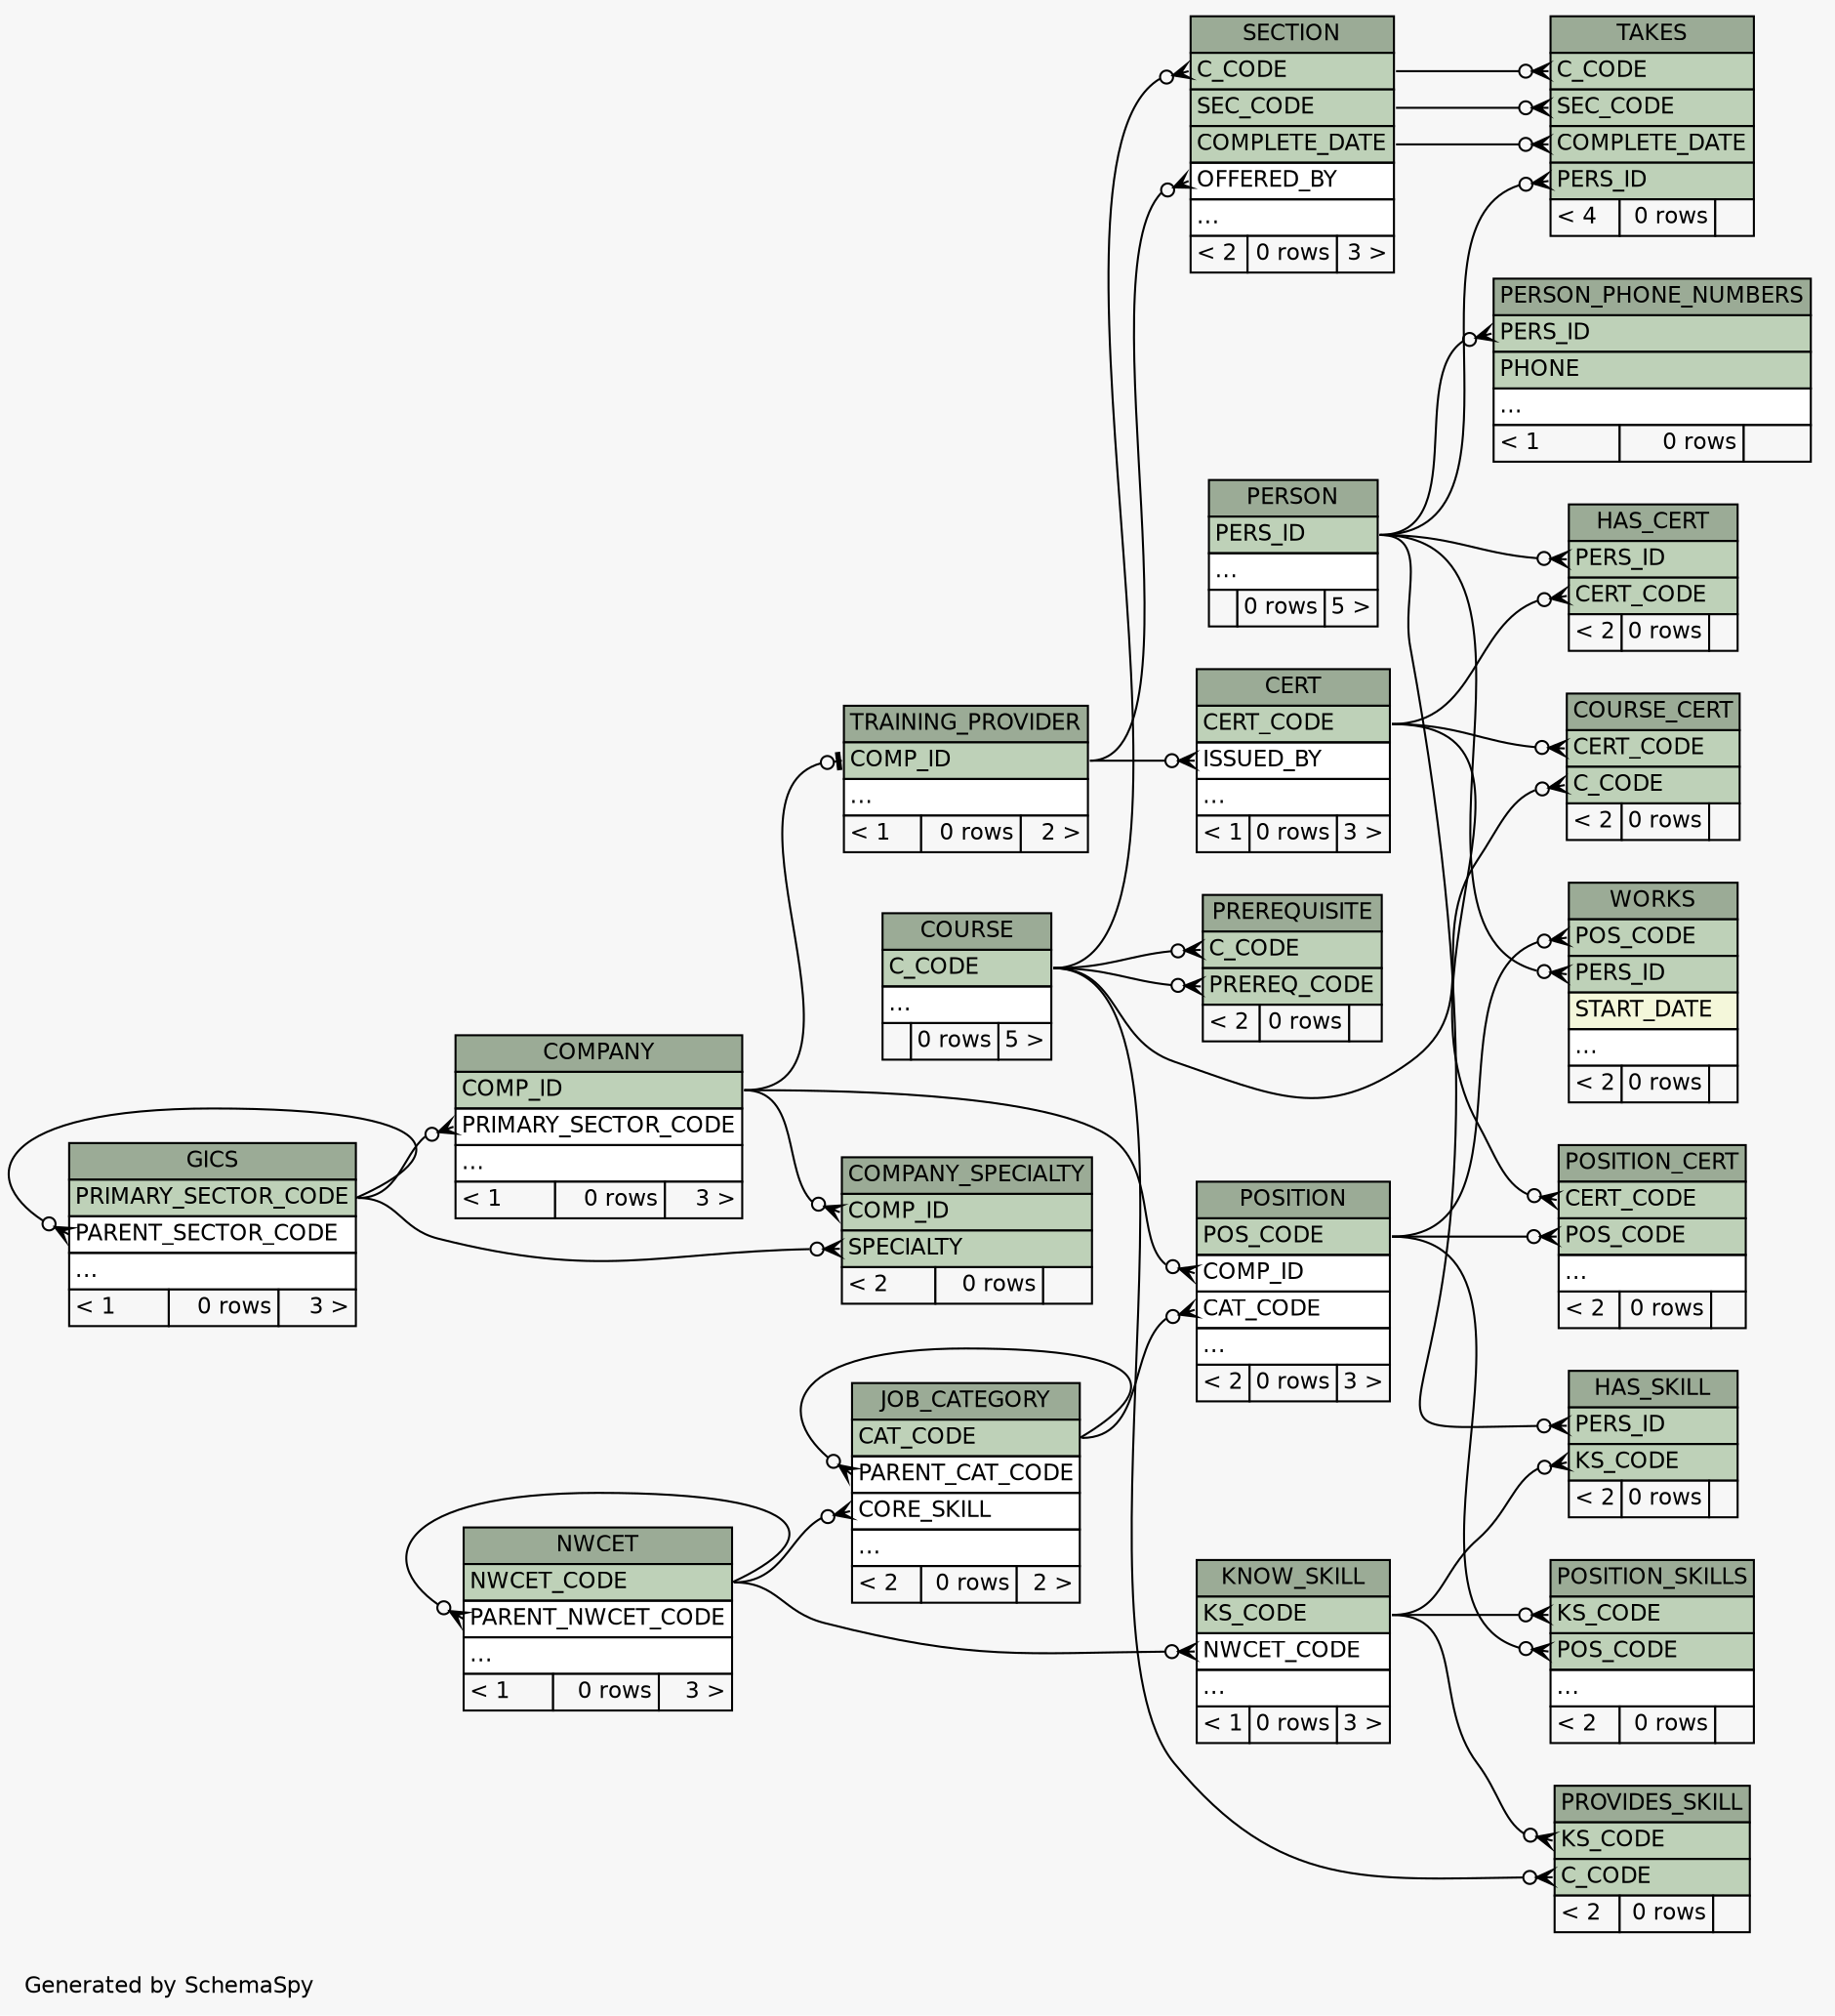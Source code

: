 // dot 2.38.0 on Linux 4.10.0-38-generic
// SchemaSpy rev 590
digraph "compactRelationshipsDiagram" {
  graph [
    rankdir="RL"
    bgcolor="#f7f7f7"
    label="\nGenerated by SchemaSpy"
    labeljust="l"
    nodesep="0.18"
    ranksep="0.46"
    fontname="Helvetica"
    fontsize="11"
  ];
  node [
    fontname="Helvetica"
    fontsize="11"
    shape="plaintext"
  ];
  edge [
    arrowsize="0.8"
  ];
  "CERT" [
    label=<
    <TABLE BORDER="0" CELLBORDER="1" CELLSPACING="0" BGCOLOR="#ffffff">
      <TR><TD COLSPAN="3" BGCOLOR="#9bab96" ALIGN="CENTER">CERT</TD></TR>
      <TR><TD PORT="CERT_CODE" COLSPAN="3" BGCOLOR="#bed1b8" ALIGN="LEFT">CERT_CODE</TD></TR>
      <TR><TD PORT="ISSUED_BY" COLSPAN="3" ALIGN="LEFT">ISSUED_BY</TD></TR>
      <TR><TD PORT="elipses" COLSPAN="3" ALIGN="LEFT">...</TD></TR>
      <TR><TD ALIGN="LEFT" BGCOLOR="#f7f7f7">&lt; 1</TD><TD ALIGN="RIGHT" BGCOLOR="#f7f7f7">0 rows</TD><TD ALIGN="RIGHT" BGCOLOR="#f7f7f7">3 &gt;</TD></TR>
    </TABLE>>
    URL="tables/CERT.html"
    tooltip="CERT"
  ];
  "COMPANY" [
    label=<
    <TABLE BORDER="0" CELLBORDER="1" CELLSPACING="0" BGCOLOR="#ffffff">
      <TR><TD COLSPAN="3" BGCOLOR="#9bab96" ALIGN="CENTER">COMPANY</TD></TR>
      <TR><TD PORT="COMP_ID" COLSPAN="3" BGCOLOR="#bed1b8" ALIGN="LEFT">COMP_ID</TD></TR>
      <TR><TD PORT="PRIMARY_SECTOR_CODE" COLSPAN="3" ALIGN="LEFT">PRIMARY_SECTOR_CODE</TD></TR>
      <TR><TD PORT="elipses" COLSPAN="3" ALIGN="LEFT">...</TD></TR>
      <TR><TD ALIGN="LEFT" BGCOLOR="#f7f7f7">&lt; 1</TD><TD ALIGN="RIGHT" BGCOLOR="#f7f7f7">0 rows</TD><TD ALIGN="RIGHT" BGCOLOR="#f7f7f7">3 &gt;</TD></TR>
    </TABLE>>
    URL="tables/COMPANY.html"
    tooltip="COMPANY"
  ];
  "COMPANY_SPECIALTY" [
    label=<
    <TABLE BORDER="0" CELLBORDER="1" CELLSPACING="0" BGCOLOR="#ffffff">
      <TR><TD COLSPAN="3" BGCOLOR="#9bab96" ALIGN="CENTER">COMPANY_SPECIALTY</TD></TR>
      <TR><TD PORT="COMP_ID" COLSPAN="3" BGCOLOR="#bed1b8" ALIGN="LEFT">COMP_ID</TD></TR>
      <TR><TD PORT="SPECIALTY" COLSPAN="3" BGCOLOR="#bed1b8" ALIGN="LEFT">SPECIALTY</TD></TR>
      <TR><TD ALIGN="LEFT" BGCOLOR="#f7f7f7">&lt; 2</TD><TD ALIGN="RIGHT" BGCOLOR="#f7f7f7">0 rows</TD><TD ALIGN="RIGHT" BGCOLOR="#f7f7f7">  </TD></TR>
    </TABLE>>
    URL="tables/COMPANY_SPECIALTY.html"
    tooltip="COMPANY_SPECIALTY"
  ];
  "COURSE" [
    label=<
    <TABLE BORDER="0" CELLBORDER="1" CELLSPACING="0" BGCOLOR="#ffffff">
      <TR><TD COLSPAN="3" BGCOLOR="#9bab96" ALIGN="CENTER">COURSE</TD></TR>
      <TR><TD PORT="C_CODE" COLSPAN="3" BGCOLOR="#bed1b8" ALIGN="LEFT">C_CODE</TD></TR>
      <TR><TD PORT="elipses" COLSPAN="3" ALIGN="LEFT">...</TD></TR>
      <TR><TD ALIGN="LEFT" BGCOLOR="#f7f7f7">  </TD><TD ALIGN="RIGHT" BGCOLOR="#f7f7f7">0 rows</TD><TD ALIGN="RIGHT" BGCOLOR="#f7f7f7">5 &gt;</TD></TR>
    </TABLE>>
    URL="tables/COURSE.html"
    tooltip="COURSE"
  ];
  "COURSE_CERT" [
    label=<
    <TABLE BORDER="0" CELLBORDER="1" CELLSPACING="0" BGCOLOR="#ffffff">
      <TR><TD COLSPAN="3" BGCOLOR="#9bab96" ALIGN="CENTER">COURSE_CERT</TD></TR>
      <TR><TD PORT="CERT_CODE" COLSPAN="3" BGCOLOR="#bed1b8" ALIGN="LEFT">CERT_CODE</TD></TR>
      <TR><TD PORT="C_CODE" COLSPAN="3" BGCOLOR="#bed1b8" ALIGN="LEFT">C_CODE</TD></TR>
      <TR><TD ALIGN="LEFT" BGCOLOR="#f7f7f7">&lt; 2</TD><TD ALIGN="RIGHT" BGCOLOR="#f7f7f7">0 rows</TD><TD ALIGN="RIGHT" BGCOLOR="#f7f7f7">  </TD></TR>
    </TABLE>>
    URL="tables/COURSE_CERT.html"
    tooltip="COURSE_CERT"
  ];
  "GICS" [
    label=<
    <TABLE BORDER="0" CELLBORDER="1" CELLSPACING="0" BGCOLOR="#ffffff">
      <TR><TD COLSPAN="3" BGCOLOR="#9bab96" ALIGN="CENTER">GICS</TD></TR>
      <TR><TD PORT="PRIMARY_SECTOR_CODE" COLSPAN="3" BGCOLOR="#bed1b8" ALIGN="LEFT">PRIMARY_SECTOR_CODE</TD></TR>
      <TR><TD PORT="PARENT_SECTOR_CODE" COLSPAN="3" ALIGN="LEFT">PARENT_SECTOR_CODE</TD></TR>
      <TR><TD PORT="elipses" COLSPAN="3" ALIGN="LEFT">...</TD></TR>
      <TR><TD ALIGN="LEFT" BGCOLOR="#f7f7f7">&lt; 1</TD><TD ALIGN="RIGHT" BGCOLOR="#f7f7f7">0 rows</TD><TD ALIGN="RIGHT" BGCOLOR="#f7f7f7">3 &gt;</TD></TR>
    </TABLE>>
    URL="tables/GICS.html"
    tooltip="GICS"
  ];
  "HAS_CERT" [
    label=<
    <TABLE BORDER="0" CELLBORDER="1" CELLSPACING="0" BGCOLOR="#ffffff">
      <TR><TD COLSPAN="3" BGCOLOR="#9bab96" ALIGN="CENTER">HAS_CERT</TD></TR>
      <TR><TD PORT="PERS_ID" COLSPAN="3" BGCOLOR="#bed1b8" ALIGN="LEFT">PERS_ID</TD></TR>
      <TR><TD PORT="CERT_CODE" COLSPAN="3" BGCOLOR="#bed1b8" ALIGN="LEFT">CERT_CODE</TD></TR>
      <TR><TD ALIGN="LEFT" BGCOLOR="#f7f7f7">&lt; 2</TD><TD ALIGN="RIGHT" BGCOLOR="#f7f7f7">0 rows</TD><TD ALIGN="RIGHT" BGCOLOR="#f7f7f7">  </TD></TR>
    </TABLE>>
    URL="tables/HAS_CERT.html"
    tooltip="HAS_CERT"
  ];
  "HAS_SKILL" [
    label=<
    <TABLE BORDER="0" CELLBORDER="1" CELLSPACING="0" BGCOLOR="#ffffff">
      <TR><TD COLSPAN="3" BGCOLOR="#9bab96" ALIGN="CENTER">HAS_SKILL</TD></TR>
      <TR><TD PORT="PERS_ID" COLSPAN="3" BGCOLOR="#bed1b8" ALIGN="LEFT">PERS_ID</TD></TR>
      <TR><TD PORT="KS_CODE" COLSPAN="3" BGCOLOR="#bed1b8" ALIGN="LEFT">KS_CODE</TD></TR>
      <TR><TD ALIGN="LEFT" BGCOLOR="#f7f7f7">&lt; 2</TD><TD ALIGN="RIGHT" BGCOLOR="#f7f7f7">0 rows</TD><TD ALIGN="RIGHT" BGCOLOR="#f7f7f7">  </TD></TR>
    </TABLE>>
    URL="tables/HAS_SKILL.html"
    tooltip="HAS_SKILL"
  ];
  "JOB_CATEGORY" [
    label=<
    <TABLE BORDER="0" CELLBORDER="1" CELLSPACING="0" BGCOLOR="#ffffff">
      <TR><TD COLSPAN="3" BGCOLOR="#9bab96" ALIGN="CENTER">JOB_CATEGORY</TD></TR>
      <TR><TD PORT="CAT_CODE" COLSPAN="3" BGCOLOR="#bed1b8" ALIGN="LEFT">CAT_CODE</TD></TR>
      <TR><TD PORT="PARENT_CAT_CODE" COLSPAN="3" ALIGN="LEFT">PARENT_CAT_CODE</TD></TR>
      <TR><TD PORT="CORE_SKILL" COLSPAN="3" ALIGN="LEFT">CORE_SKILL</TD></TR>
      <TR><TD PORT="elipses" COLSPAN="3" ALIGN="LEFT">...</TD></TR>
      <TR><TD ALIGN="LEFT" BGCOLOR="#f7f7f7">&lt; 2</TD><TD ALIGN="RIGHT" BGCOLOR="#f7f7f7">0 rows</TD><TD ALIGN="RIGHT" BGCOLOR="#f7f7f7">2 &gt;</TD></TR>
    </TABLE>>
    URL="tables/JOB_CATEGORY.html"
    tooltip="JOB_CATEGORY"
  ];
  "KNOW_SKILL" [
    label=<
    <TABLE BORDER="0" CELLBORDER="1" CELLSPACING="0" BGCOLOR="#ffffff">
      <TR><TD COLSPAN="3" BGCOLOR="#9bab96" ALIGN="CENTER">KNOW_SKILL</TD></TR>
      <TR><TD PORT="KS_CODE" COLSPAN="3" BGCOLOR="#bed1b8" ALIGN="LEFT">KS_CODE</TD></TR>
      <TR><TD PORT="NWCET_CODE" COLSPAN="3" ALIGN="LEFT">NWCET_CODE</TD></TR>
      <TR><TD PORT="elipses" COLSPAN="3" ALIGN="LEFT">...</TD></TR>
      <TR><TD ALIGN="LEFT" BGCOLOR="#f7f7f7">&lt; 1</TD><TD ALIGN="RIGHT" BGCOLOR="#f7f7f7">0 rows</TD><TD ALIGN="RIGHT" BGCOLOR="#f7f7f7">3 &gt;</TD></TR>
    </TABLE>>
    URL="tables/KNOW_SKILL.html"
    tooltip="KNOW_SKILL"
  ];
  "NWCET" [
    label=<
    <TABLE BORDER="0" CELLBORDER="1" CELLSPACING="0" BGCOLOR="#ffffff">
      <TR><TD COLSPAN="3" BGCOLOR="#9bab96" ALIGN="CENTER">NWCET</TD></TR>
      <TR><TD PORT="NWCET_CODE" COLSPAN="3" BGCOLOR="#bed1b8" ALIGN="LEFT">NWCET_CODE</TD></TR>
      <TR><TD PORT="PARENT_NWCET_CODE" COLSPAN="3" ALIGN="LEFT">PARENT_NWCET_CODE</TD></TR>
      <TR><TD PORT="elipses" COLSPAN="3" ALIGN="LEFT">...</TD></TR>
      <TR><TD ALIGN="LEFT" BGCOLOR="#f7f7f7">&lt; 1</TD><TD ALIGN="RIGHT" BGCOLOR="#f7f7f7">0 rows</TD><TD ALIGN="RIGHT" BGCOLOR="#f7f7f7">3 &gt;</TD></TR>
    </TABLE>>
    URL="tables/NWCET.html"
    tooltip="NWCET"
  ];
  "PERSON" [
    label=<
    <TABLE BORDER="0" CELLBORDER="1" CELLSPACING="0" BGCOLOR="#ffffff">
      <TR><TD COLSPAN="3" BGCOLOR="#9bab96" ALIGN="CENTER">PERSON</TD></TR>
      <TR><TD PORT="PERS_ID" COLSPAN="3" BGCOLOR="#bed1b8" ALIGN="LEFT">PERS_ID</TD></TR>
      <TR><TD PORT="elipses" COLSPAN="3" ALIGN="LEFT">...</TD></TR>
      <TR><TD ALIGN="LEFT" BGCOLOR="#f7f7f7">  </TD><TD ALIGN="RIGHT" BGCOLOR="#f7f7f7">0 rows</TD><TD ALIGN="RIGHT" BGCOLOR="#f7f7f7">5 &gt;</TD></TR>
    </TABLE>>
    URL="tables/PERSON.html"
    tooltip="PERSON"
  ];
  "PERSON_PHONE_NUMBERS" [
    label=<
    <TABLE BORDER="0" CELLBORDER="1" CELLSPACING="0" BGCOLOR="#ffffff">
      <TR><TD COLSPAN="3" BGCOLOR="#9bab96" ALIGN="CENTER">PERSON_PHONE_NUMBERS</TD></TR>
      <TR><TD PORT="PERS_ID" COLSPAN="3" BGCOLOR="#bed1b8" ALIGN="LEFT">PERS_ID</TD></TR>
      <TR><TD PORT="PHONE" COLSPAN="3" BGCOLOR="#bed1b8" ALIGN="LEFT">PHONE</TD></TR>
      <TR><TD PORT="elipses" COLSPAN="3" ALIGN="LEFT">...</TD></TR>
      <TR><TD ALIGN="LEFT" BGCOLOR="#f7f7f7">&lt; 1</TD><TD ALIGN="RIGHT" BGCOLOR="#f7f7f7">0 rows</TD><TD ALIGN="RIGHT" BGCOLOR="#f7f7f7">  </TD></TR>
    </TABLE>>
    URL="tables/PERSON_PHONE_NUMBERS.html"
    tooltip="PERSON_PHONE_NUMBERS"
  ];
  "POSITION" [
    label=<
    <TABLE BORDER="0" CELLBORDER="1" CELLSPACING="0" BGCOLOR="#ffffff">
      <TR><TD COLSPAN="3" BGCOLOR="#9bab96" ALIGN="CENTER">POSITION</TD></TR>
      <TR><TD PORT="POS_CODE" COLSPAN="3" BGCOLOR="#bed1b8" ALIGN="LEFT">POS_CODE</TD></TR>
      <TR><TD PORT="COMP_ID" COLSPAN="3" ALIGN="LEFT">COMP_ID</TD></TR>
      <TR><TD PORT="CAT_CODE" COLSPAN="3" ALIGN="LEFT">CAT_CODE</TD></TR>
      <TR><TD PORT="elipses" COLSPAN="3" ALIGN="LEFT">...</TD></TR>
      <TR><TD ALIGN="LEFT" BGCOLOR="#f7f7f7">&lt; 2</TD><TD ALIGN="RIGHT" BGCOLOR="#f7f7f7">0 rows</TD><TD ALIGN="RIGHT" BGCOLOR="#f7f7f7">3 &gt;</TD></TR>
    </TABLE>>
    URL="tables/POSITION.html"
    tooltip="POSITION"
  ];
  "POSITION_CERT" [
    label=<
    <TABLE BORDER="0" CELLBORDER="1" CELLSPACING="0" BGCOLOR="#ffffff">
      <TR><TD COLSPAN="3" BGCOLOR="#9bab96" ALIGN="CENTER">POSITION_CERT</TD></TR>
      <TR><TD PORT="CERT_CODE" COLSPAN="3" BGCOLOR="#bed1b8" ALIGN="LEFT">CERT_CODE</TD></TR>
      <TR><TD PORT="POS_CODE" COLSPAN="3" BGCOLOR="#bed1b8" ALIGN="LEFT">POS_CODE</TD></TR>
      <TR><TD PORT="elipses" COLSPAN="3" ALIGN="LEFT">...</TD></TR>
      <TR><TD ALIGN="LEFT" BGCOLOR="#f7f7f7">&lt; 2</TD><TD ALIGN="RIGHT" BGCOLOR="#f7f7f7">0 rows</TD><TD ALIGN="RIGHT" BGCOLOR="#f7f7f7">  </TD></TR>
    </TABLE>>
    URL="tables/POSITION_CERT.html"
    tooltip="POSITION_CERT"
  ];
  "POSITION_SKILLS" [
    label=<
    <TABLE BORDER="0" CELLBORDER="1" CELLSPACING="0" BGCOLOR="#ffffff">
      <TR><TD COLSPAN="3" BGCOLOR="#9bab96" ALIGN="CENTER">POSITION_SKILLS</TD></TR>
      <TR><TD PORT="KS_CODE" COLSPAN="3" BGCOLOR="#bed1b8" ALIGN="LEFT">KS_CODE</TD></TR>
      <TR><TD PORT="POS_CODE" COLSPAN="3" BGCOLOR="#bed1b8" ALIGN="LEFT">POS_CODE</TD></TR>
      <TR><TD PORT="elipses" COLSPAN="3" ALIGN="LEFT">...</TD></TR>
      <TR><TD ALIGN="LEFT" BGCOLOR="#f7f7f7">&lt; 2</TD><TD ALIGN="RIGHT" BGCOLOR="#f7f7f7">0 rows</TD><TD ALIGN="RIGHT" BGCOLOR="#f7f7f7">  </TD></TR>
    </TABLE>>
    URL="tables/POSITION_SKILLS.html"
    tooltip="POSITION_SKILLS"
  ];
  "PREREQUISITE" [
    label=<
    <TABLE BORDER="0" CELLBORDER="1" CELLSPACING="0" BGCOLOR="#ffffff">
      <TR><TD COLSPAN="3" BGCOLOR="#9bab96" ALIGN="CENTER">PREREQUISITE</TD></TR>
      <TR><TD PORT="C_CODE" COLSPAN="3" BGCOLOR="#bed1b8" ALIGN="LEFT">C_CODE</TD></TR>
      <TR><TD PORT="PREREQ_CODE" COLSPAN="3" BGCOLOR="#bed1b8" ALIGN="LEFT">PREREQ_CODE</TD></TR>
      <TR><TD ALIGN="LEFT" BGCOLOR="#f7f7f7">&lt; 2</TD><TD ALIGN="RIGHT" BGCOLOR="#f7f7f7">0 rows</TD><TD ALIGN="RIGHT" BGCOLOR="#f7f7f7">  </TD></TR>
    </TABLE>>
    URL="tables/PREREQUISITE.html"
    tooltip="PREREQUISITE"
  ];
  "PROVIDES_SKILL" [
    label=<
    <TABLE BORDER="0" CELLBORDER="1" CELLSPACING="0" BGCOLOR="#ffffff">
      <TR><TD COLSPAN="3" BGCOLOR="#9bab96" ALIGN="CENTER">PROVIDES_SKILL</TD></TR>
      <TR><TD PORT="KS_CODE" COLSPAN="3" BGCOLOR="#bed1b8" ALIGN="LEFT">KS_CODE</TD></TR>
      <TR><TD PORT="C_CODE" COLSPAN="3" BGCOLOR="#bed1b8" ALIGN="LEFT">C_CODE</TD></TR>
      <TR><TD ALIGN="LEFT" BGCOLOR="#f7f7f7">&lt; 2</TD><TD ALIGN="RIGHT" BGCOLOR="#f7f7f7">0 rows</TD><TD ALIGN="RIGHT" BGCOLOR="#f7f7f7">  </TD></TR>
    </TABLE>>
    URL="tables/PROVIDES_SKILL.html"
    tooltip="PROVIDES_SKILL"
  ];
  "SECTION" [
    label=<
    <TABLE BORDER="0" CELLBORDER="1" CELLSPACING="0" BGCOLOR="#ffffff">
      <TR><TD COLSPAN="3" BGCOLOR="#9bab96" ALIGN="CENTER">SECTION</TD></TR>
      <TR><TD PORT="C_CODE" COLSPAN="3" BGCOLOR="#bed1b8" ALIGN="LEFT">C_CODE</TD></TR>
      <TR><TD PORT="SEC_CODE" COLSPAN="3" BGCOLOR="#bed1b8" ALIGN="LEFT">SEC_CODE</TD></TR>
      <TR><TD PORT="COMPLETE_DATE" COLSPAN="3" BGCOLOR="#bed1b8" ALIGN="LEFT">COMPLETE_DATE</TD></TR>
      <TR><TD PORT="OFFERED_BY" COLSPAN="3" ALIGN="LEFT">OFFERED_BY</TD></TR>
      <TR><TD PORT="elipses" COLSPAN="3" ALIGN="LEFT">...</TD></TR>
      <TR><TD ALIGN="LEFT" BGCOLOR="#f7f7f7">&lt; 2</TD><TD ALIGN="RIGHT" BGCOLOR="#f7f7f7">0 rows</TD><TD ALIGN="RIGHT" BGCOLOR="#f7f7f7">3 &gt;</TD></TR>
    </TABLE>>
    URL="tables/SECTION.html"
    tooltip="SECTION"
  ];
  "TAKES" [
    label=<
    <TABLE BORDER="0" CELLBORDER="1" CELLSPACING="0" BGCOLOR="#ffffff">
      <TR><TD COLSPAN="3" BGCOLOR="#9bab96" ALIGN="CENTER">TAKES</TD></TR>
      <TR><TD PORT="C_CODE" COLSPAN="3" BGCOLOR="#bed1b8" ALIGN="LEFT">C_CODE</TD></TR>
      <TR><TD PORT="SEC_CODE" COLSPAN="3" BGCOLOR="#bed1b8" ALIGN="LEFT">SEC_CODE</TD></TR>
      <TR><TD PORT="COMPLETE_DATE" COLSPAN="3" BGCOLOR="#bed1b8" ALIGN="LEFT">COMPLETE_DATE</TD></TR>
      <TR><TD PORT="PERS_ID" COLSPAN="3" BGCOLOR="#bed1b8" ALIGN="LEFT">PERS_ID</TD></TR>
      <TR><TD ALIGN="LEFT" BGCOLOR="#f7f7f7">&lt; 4</TD><TD ALIGN="RIGHT" BGCOLOR="#f7f7f7">0 rows</TD><TD ALIGN="RIGHT" BGCOLOR="#f7f7f7">  </TD></TR>
    </TABLE>>
    URL="tables/TAKES.html"
    tooltip="TAKES"
  ];
  "TRAINING_PROVIDER" [
    label=<
    <TABLE BORDER="0" CELLBORDER="1" CELLSPACING="0" BGCOLOR="#ffffff">
      <TR><TD COLSPAN="3" BGCOLOR="#9bab96" ALIGN="CENTER">TRAINING_PROVIDER</TD></TR>
      <TR><TD PORT="COMP_ID" COLSPAN="3" BGCOLOR="#bed1b8" ALIGN="LEFT">COMP_ID</TD></TR>
      <TR><TD PORT="elipses" COLSPAN="3" ALIGN="LEFT">...</TD></TR>
      <TR><TD ALIGN="LEFT" BGCOLOR="#f7f7f7">&lt; 1</TD><TD ALIGN="RIGHT" BGCOLOR="#f7f7f7">0 rows</TD><TD ALIGN="RIGHT" BGCOLOR="#f7f7f7">2 &gt;</TD></TR>
    </TABLE>>
    URL="tables/TRAINING_PROVIDER.html"
    tooltip="TRAINING_PROVIDER"
  ];
  "WORKS" [
    label=<
    <TABLE BORDER="0" CELLBORDER="1" CELLSPACING="0" BGCOLOR="#ffffff">
      <TR><TD COLSPAN="3" BGCOLOR="#9bab96" ALIGN="CENTER">WORKS</TD></TR>
      <TR><TD PORT="POS_CODE" COLSPAN="3" BGCOLOR="#bed1b8" ALIGN="LEFT">POS_CODE</TD></TR>
      <TR><TD PORT="PERS_ID" COLSPAN="3" BGCOLOR="#bed1b8" ALIGN="LEFT">PERS_ID</TD></TR>
      <TR><TD PORT="START_DATE" COLSPAN="3" BGCOLOR="#f4f7da" ALIGN="LEFT">START_DATE</TD></TR>
      <TR><TD PORT="elipses" COLSPAN="3" ALIGN="LEFT">...</TD></TR>
      <TR><TD ALIGN="LEFT" BGCOLOR="#f7f7f7">&lt; 2</TD><TD ALIGN="RIGHT" BGCOLOR="#f7f7f7">0 rows</TD><TD ALIGN="RIGHT" BGCOLOR="#f7f7f7">  </TD></TR>
    </TABLE>>
    URL="tables/WORKS.html"
    tooltip="WORKS"
  ];
  "CERT":"ISSUED_BY":w -> "TRAINING_PROVIDER":"COMP_ID":e [arrowhead=none dir=back arrowtail=crowodot];
  "COMPANY":"PRIMARY_SECTOR_CODE":w -> "GICS":"PRIMARY_SECTOR_CODE":e [arrowhead=none dir=back arrowtail=crowodot];
  "COMPANY_SPECIALTY":"COMP_ID":w -> "COMPANY":"COMP_ID":e [arrowhead=none dir=back arrowtail=crowodot];
  "COMPANY_SPECIALTY":"SPECIALTY":w -> "GICS":"PRIMARY_SECTOR_CODE":e [arrowhead=none dir=back arrowtail=crowodot];
  "COURSE_CERT":"C_CODE":w -> "COURSE":"C_CODE":e [arrowhead=none dir=back arrowtail=crowodot];
  "COURSE_CERT":"CERT_CODE":w -> "CERT":"CERT_CODE":e [arrowhead=none dir=back arrowtail=crowodot];
  "GICS":"PARENT_SECTOR_CODE":w -> "GICS":"PRIMARY_SECTOR_CODE":e [arrowhead=none dir=back arrowtail=crowodot];
  "HAS_CERT":"CERT_CODE":w -> "CERT":"CERT_CODE":e [arrowhead=none dir=back arrowtail=crowodot];
  "HAS_CERT":"PERS_ID":w -> "PERSON":"PERS_ID":e [arrowhead=none dir=back arrowtail=crowodot];
  "HAS_SKILL":"KS_CODE":w -> "KNOW_SKILL":"KS_CODE":e [arrowhead=none dir=back arrowtail=crowodot];
  "HAS_SKILL":"PERS_ID":w -> "PERSON":"PERS_ID":e [arrowhead=none dir=back arrowtail=crowodot];
  "JOB_CATEGORY":"CORE_SKILL":w -> "NWCET":"NWCET_CODE":e [arrowhead=none dir=back arrowtail=crowodot];
  "JOB_CATEGORY":"PARENT_CAT_CODE":w -> "JOB_CATEGORY":"CAT_CODE":e [arrowhead=none dir=back arrowtail=crowodot];
  "KNOW_SKILL":"NWCET_CODE":w -> "NWCET":"NWCET_CODE":e [arrowhead=none dir=back arrowtail=crowodot];
  "NWCET":"PARENT_NWCET_CODE":w -> "NWCET":"NWCET_CODE":e [arrowhead=none dir=back arrowtail=crowodot];
  "PERSON_PHONE_NUMBERS":"PERS_ID":w -> "PERSON":"PERS_ID":e [arrowhead=none dir=back arrowtail=crowodot];
  "POSITION":"CAT_CODE":w -> "JOB_CATEGORY":"CAT_CODE":e [arrowhead=none dir=back arrowtail=crowodot];
  "POSITION":"COMP_ID":w -> "COMPANY":"COMP_ID":e [arrowhead=none dir=back arrowtail=crowodot];
  "POSITION_CERT":"CERT_CODE":w -> "CERT":"CERT_CODE":e [arrowhead=none dir=back arrowtail=crowodot];
  "POSITION_CERT":"POS_CODE":w -> "POSITION":"POS_CODE":e [arrowhead=none dir=back arrowtail=crowodot];
  "POSITION_SKILLS":"KS_CODE":w -> "KNOW_SKILL":"KS_CODE":e [arrowhead=none dir=back arrowtail=crowodot];
  "POSITION_SKILLS":"POS_CODE":w -> "POSITION":"POS_CODE":e [arrowhead=none dir=back arrowtail=crowodot];
  "PREREQUISITE":"C_CODE":w -> "COURSE":"C_CODE":e [arrowhead=none dir=back arrowtail=crowodot];
  "PREREQUISITE":"PREREQ_CODE":w -> "COURSE":"C_CODE":e [arrowhead=none dir=back arrowtail=crowodot];
  "PROVIDES_SKILL":"C_CODE":w -> "COURSE":"C_CODE":e [arrowhead=none dir=back arrowtail=crowodot];
  "PROVIDES_SKILL":"KS_CODE":w -> "KNOW_SKILL":"KS_CODE":e [arrowhead=none dir=back arrowtail=crowodot];
  "SECTION":"C_CODE":w -> "COURSE":"C_CODE":e [arrowhead=none dir=back arrowtail=crowodot];
  "SECTION":"OFFERED_BY":w -> "TRAINING_PROVIDER":"COMP_ID":e [arrowhead=none dir=back arrowtail=crowodot];
  "TAKES":"C_CODE":w -> "SECTION":"C_CODE":e [arrowhead=none dir=back arrowtail=crowodot];
  "TAKES":"COMPLETE_DATE":w -> "SECTION":"COMPLETE_DATE":e [arrowhead=none dir=back arrowtail=crowodot];
  "TAKES":"PERS_ID":w -> "PERSON":"PERS_ID":e [arrowhead=none dir=back arrowtail=crowodot];
  "TAKES":"SEC_CODE":w -> "SECTION":"SEC_CODE":e [arrowhead=none dir=back arrowtail=crowodot];
  "TRAINING_PROVIDER":"COMP_ID":w -> "COMPANY":"COMP_ID":e [arrowhead=none dir=back arrowtail=teeodot];
  "WORKS":"PERS_ID":w -> "PERSON":"PERS_ID":e [arrowhead=none dir=back arrowtail=crowodot];
  "WORKS":"POS_CODE":w -> "POSITION":"POS_CODE":e [arrowhead=none dir=back arrowtail=crowodot];
}
